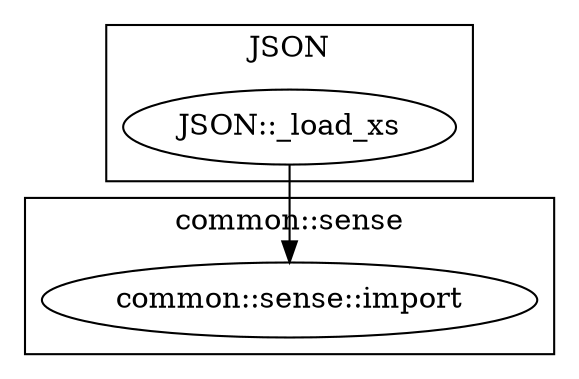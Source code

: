 digraph {
graph [overlap=false]
subgraph cluster_common_sense {
	label="common::sense";
	"common::sense::import";
}
subgraph cluster_JSON {
	label="JSON";
	"JSON::_load_xs";
}
"JSON::_load_xs" -> "common::sense::import";
}

